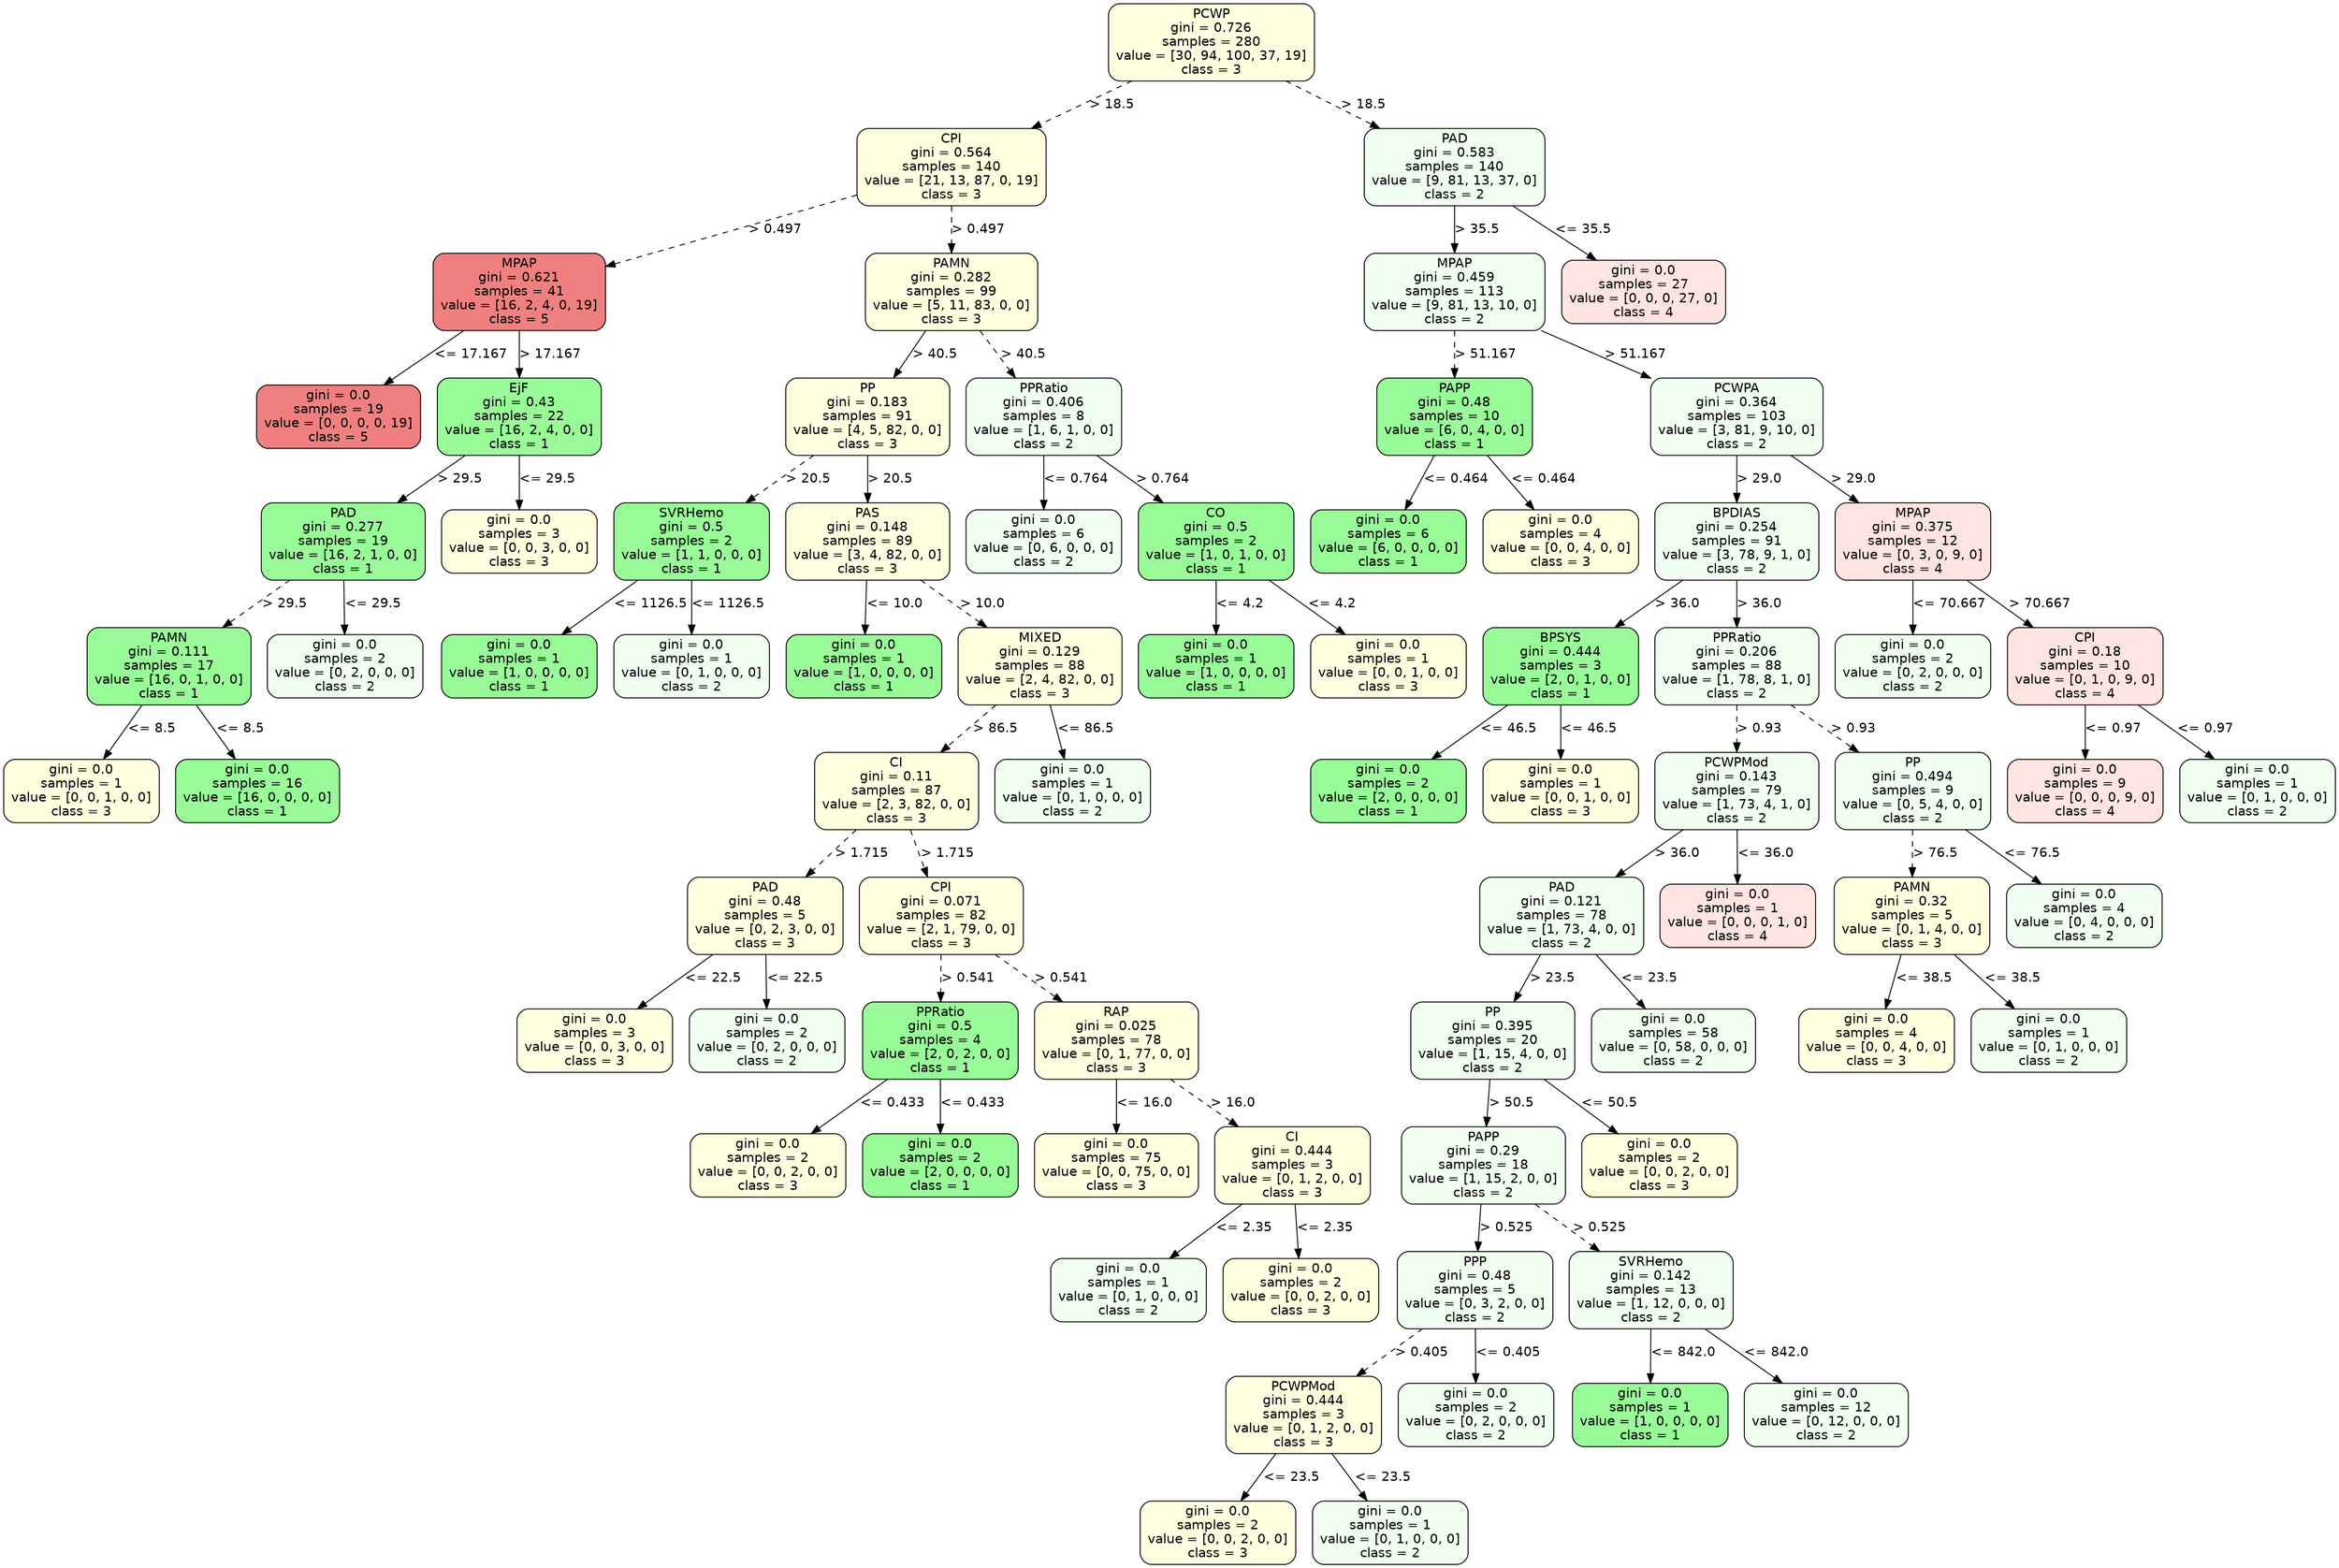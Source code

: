 strict digraph Tree {
	graph [bb="0,0,2139,1676"];
	node [color=black,
		fontname=helvetica,
		label="\N",
		shape=box,
		style="filled, rounded"
	];
	edge [fontname=helvetica];
	0	[fillcolor=lightyellow,
		height=1.1528,
		label="PCWP\ngini = 0.726\nsamples = 280\nvalue = [30, 94, 100, 37, 19]\nclass = 3",
		pos="1151,1634.5",
		width=2.5694];
	1	[fillcolor=lightyellow,
		height=1.1528,
		label="CPI\ngini = 0.564\nsamples = 140\nvalue = [21, 13, 87, 0, 19]\nclass = 3",
		pos="874,1500.5",
		width=2.3611];
	0 -> 1	[label="> 18.5",
		labelangle=45,
		labeldistance=2.5,
		lp="1040.5,1567.5",
		op=">",
		param=18.5,
		pos="e,959.31,1542.2 1066,1593 1035.2,1578.3 1000.2,1561.6 968.56,1546.6",
		style=dashed];
	38	[fillcolor=honeydew,
		height=1.1528,
		label="PAD\ngini = 0.583\nsamples = 140\nvalue = [9, 81, 13, 37, 0]\nclass = 2",
		pos="1348,1500.5",
		width=2.25];
	0 -> 38	[label="> 18.5",
		labelangle=-45,
		labeldistance=2.5,
		lp="1275.5,1567.5",
		op=">",
		param=18.5,
		pos="e,1287.3,1542.2 1211.4,1593 1232.8,1578.7 1257,1562.5 1279,1547.7",
		style=dashed];
	2	[fillcolor=lightcoral,
		height=1.1528,
		label="MPAP\ngini = 0.621\nsamples = 41\nvalue = [16, 2, 4, 0, 19]\nclass = 5",
		pos="473,1366.5",
		width=2.1528];
	1 -> 2	[label="> 0.497",
		lp="709,1433.5",
		op=">",
		param=0.497,
		pos="e,550.78,1393.1 788.96,1471.5 721.8,1449.4 628.41,1418.7 560.6,1396.3",
		style=dashed];
	11	[fillcolor=lightyellow,
		height=1.1528,
		label="PAMN\ngini = 0.282\nsamples = 99\nvalue = [5, 11, 83, 0, 0]\nclass = 3",
		pos="874,1366.5",
		width=2.1528];
	1 -> 11	[label="> 0.497",
		lp="897,1433.5",
		op=">",
		param=0.497,
		pos="e,874,1408.3 874,1458.8 874,1446 874,1431.7 874,1418.3",
		style=dashed];
	3	[fillcolor=lightcoral,
		height=0.94444,
		label="gini = 0.0\nsamples = 19\nvalue = [0, 0, 0, 0, 19]\nclass = 5",
		pos="308,1232.5",
		width=2.0417];
	2 -> 3	[label="<= 17.167",
		lp="427,1299.5",
		op="<=",
		param=17.167,
		pos="e,349.29,1266.5 422.15,1324.8 401.5,1308.3 377.74,1289.3 357.25,1272.9",
		style=solid];
	4	[fillcolor=palegreen,
		height=1.1528,
		label="EjF\ngini = 0.43\nsamples = 22\nvalue = [16, 2, 4, 0, 0]\nclass = 1",
		pos="473,1232.5",
		width=2.0417];
	2 -> 4	[label="> 17.167",
		lp="500,1299.5",
		op=">",
		param=17.167,
		pos="e,473,1274.3 473,1324.8 473,1312 473,1297.7 473,1284.3",
		style=solid];
	5	[fillcolor=palegreen,
		height=1.1528,
		label="PAD\ngini = 0.277\nsamples = 19\nvalue = [16, 2, 1, 0, 0]\nclass = 1",
		pos="311,1098.5",
		width=2.0417];
	4 -> 5	[label="> 29.5",
		lp="416.5,1165.5",
		op=">",
		param=29.5,
		pos="e,360.76,1140 423.07,1190.8 405.9,1176.8 386.53,1161 368.79,1146.6",
		style=solid];
	10	[fillcolor=lightyellow,
		height=0.94444,
		label="gini = 0.0\nsamples = 3\nvalue = [0, 0, 3, 0, 0]\nclass = 3",
		pos="473,1098.5",
		width=1.9444];
	4 -> 10	[label="<= 29.5",
		lp="496.5,1165.5",
		op="<=",
		param=29.5,
		pos="e,473,1132.7 473,1190.8 473,1175.7 473,1158.4 473,1143.1",
		style=solid];
	6	[fillcolor=palegreen,
		height=1.1528,
		label="PAMN\ngini = 0.111\nsamples = 17\nvalue = [16, 0, 1, 0, 0]\nclass = 1",
		pos="151,964.5",
		width=2.0417];
	5 -> 6	[label="> 29.5",
		lp="255.5,1031.5",
		op=">",
		param=29.5,
		pos="e,200.15,1006 261.69,1056.8 244.73,1042.8 225.6,1027 208.07,1012.6",
		style=dashed];
	9	[fillcolor=honeydew,
		height=0.94444,
		label="gini = 0.0\nsamples = 2\nvalue = [0, 2, 0, 0, 0]\nclass = 2",
		pos="313,964.5",
		width=1.9444];
	5 -> 9	[label="<= 29.5",
		lp="336.5,1031.5",
		op="<=",
		param=29.5,
		pos="e,312.5,998.74 311.62,1056.8 311.85,1041.7 312.11,1024.4 312.34,1009.1",
		style=solid];
	7	[fillcolor=lightyellow,
		height=0.94444,
		label="gini = 0.0\nsamples = 1\nvalue = [0, 0, 1, 0, 0]\nclass = 3",
		pos="70,830.5",
		width=1.9444];
	6 -> 7	[label="<= 8.5",
		lp="133,897.5",
		op="<=",
		param=8.5,
		pos="e,90.4,864.74 126.04,922.82 116.39,907.1 105.35,889.11 95.642,873.29",
		style=solid];
	8	[fillcolor=palegreen,
		height=0.94444,
		label="gini = 0.0\nsamples = 16\nvalue = [16, 0, 0, 0, 0]\nclass = 1",
		pos="232,830.5",
		width=2.0417];
	6 -> 8	[label="<= 8.5",
		lp="214,897.5",
		op="<=",
		param=8.5,
		pos="e,211.6,864.74 175.96,922.82 185.61,907.1 196.65,889.11 206.36,873.29",
		style=solid];
	12	[fillcolor=lightyellow,
		height=1.1528,
		label="PP\ngini = 0.183\nsamples = 91\nvalue = [4, 5, 82, 0, 0]\nclass = 3",
		pos="793,1232.5",
		width=2.0417];
	11 -> 12	[label="> 40.5",
		lp="855.5,1299.5",
		op=">",
		param=40.5,
		pos="e,818.02,1274.3 849.04,1324.8 840.95,1311.6 831.9,1296.9 823.46,1283.1",
		style=solid];
	33	[fillcolor=honeydew,
		height=1.1528,
		label="PPRatio\ngini = 0.406\nsamples = 8\nvalue = [1, 6, 1, 0, 0]\nclass = 2",
		pos="955,1232.5",
		width=1.9444];
	11 -> 33	[label="> 40.5",
		lp="936.5,1299.5",
		op=">",
		param=40.5,
		pos="e,929.98,1274.3 898.96,1324.8 907.05,1311.6 916.1,1296.9 924.54,1283.1",
		style=dashed];
	13	[fillcolor=palegreen,
		height=1.1528,
		label="SVRHemo\ngini = 0.5\nsamples = 2\nvalue = [1, 1, 0, 0, 0]\nclass = 1",
		pos="631,1098.5",
		width=1.9444];
	12 -> 13	[label="> 20.5",
		lp="736.5,1165.5",
		op=">",
		param=20.5,
		pos="e,680.76,1140 743.07,1190.8 725.9,1176.8 706.53,1161 688.79,1146.6",
		style=dashed];
	16	[fillcolor=lightyellow,
		height=1.1528,
		label="PAS\ngini = 0.148\nsamples = 89\nvalue = [3, 4, 82, 0, 0]\nclass = 3",
		pos="793,1098.5",
		width=2.0417];
	12 -> 16	[label="> 20.5",
		lp="812.5,1165.5",
		op=">",
		param=20.5,
		pos="e,793,1140.3 793,1190.8 793,1178 793,1163.7 793,1150.3",
		style=solid];
	14	[fillcolor=palegreen,
		height=0.94444,
		label="gini = 0.0\nsamples = 1\nvalue = [1, 0, 0, 0, 0]\nclass = 1",
		pos="473,964.5",
		width=1.9444];
	13 -> 14	[label="<= 1126.5",
		lp="588,1031.5",
		op="<=",
		param=1126.5,
		pos="e,512.53,998.53 582.31,1056.8 562.62,1040.4 539.98,1021.5 520.43,1005.1",
		style=solid];
	15	[fillcolor=honeydew,
		height=0.94444,
		label="gini = 0.0\nsamples = 1\nvalue = [0, 1, 0, 0, 0]\nclass = 2",
		pos="631,964.5",
		width=1.9444];
	13 -> 15	[label="<= 1126.5",
		lp="662,1031.5",
		op="<=",
		param=1126.5,
		pos="e,631,998.74 631,1056.8 631,1041.7 631,1024.4 631,1009.1",
		style=solid];
	17	[fillcolor=palegreen,
		height=0.94444,
		label="gini = 0.0\nsamples = 1\nvalue = [1, 0, 0, 0, 0]\nclass = 1",
		pos="789,964.5",
		width=1.9444];
	16 -> 17	[label="<= 10.0",
		lp="815.5,1031.5",
		op="<=",
		param=10.0,
		pos="e,790.01,998.74 791.77,1056.8 791.31,1041.7 790.79,1024.4 790.32,1009.1",
		style=solid];
	18	[fillcolor=lightyellow,
		height=1.1528,
		label="MIXED\ngini = 0.129\nsamples = 88\nvalue = [2, 4, 82, 0, 0]\nclass = 3",
		pos="951,964.5",
		width=2.0417];
	16 -> 18	[label="> 10.0",
		lp="896.5,1031.5",
		op=">",
		param=10.0,
		pos="e,902.47,1006 841.69,1056.8 858.44,1042.8 877.33,1027 894.64,1012.6",
		style=dashed];
	19	[fillcolor=lightyellow,
		height=1.1528,
		label="CI\ngini = 0.11\nsamples = 87\nvalue = [2, 3, 82, 0, 0]\nclass = 3",
		pos="791,830.5",
		width=2.0417];
	18 -> 19	[label="> 86.5",
		lp="895.5,897.5",
		op=">",
		param=86.5,
		pos="e,840.15,872.05 901.69,922.82 884.73,908.83 865.6,893.04 848.07,878.59",
		style=dashed];
	32	[fillcolor=honeydew,
		height=0.94444,
		label="gini = 0.0\nsamples = 1\nvalue = [0, 1, 0, 0, 0]\nclass = 2",
		pos="953,830.5",
		width=1.9444];
	18 -> 32	[label="<= 86.5",
		lp="976.5,897.5",
		op="<=",
		param=86.5,
		pos="e,952.5,864.74 951.62,922.82 951.85,907.68 952.11,890.44 952.34,875.05",
		style=solid];
	20	[fillcolor=lightyellow,
		height=1.1528,
		label="PAD\ngini = 0.48\nsamples = 5\nvalue = [0, 2, 3, 0, 0]\nclass = 3",
		pos="638,696.5",
		width=1.9444];
	19 -> 20	[label="> 1.715",
		lp="743,763.5",
		op=">",
		param=1.715,
		pos="e,685,738.05 743.85,788.82 727.63,774.83 709.34,759.04 692.58,744.59",
		style=dashed];
	23	[fillcolor=lightyellow,
		height=1.1528,
		label="CPI\ngini = 0.071\nsamples = 82\nvalue = [2, 1, 79, 0, 0]\nclass = 3",
		pos="800,696.5",
		width=2.0417];
	19 -> 23	[label="> 1.715",
		lp="819,763.5",
		op=">",
		param=1.715,
		pos="e,797.22,738.27 793.77,788.82 794.65,776.02 795.62,761.73 796.54,748.32",
		style=dashed];
	21	[fillcolor=lightyellow,
		height=0.94444,
		label="gini = 0.0\nsamples = 3\nvalue = [0, 0, 3, 0, 0]\nclass = 3",
		pos="482,562.5",
		width=1.9444];
	20 -> 21	[label="<= 22.5",
		lp="588.5,629.5",
		op="<=",
		param=22.5,
		pos="e,521.03,596.53 589.92,654.82 570.49,638.37 548.13,619.46 528.82,603.12",
		style=solid];
	22	[fillcolor=honeydew,
		height=0.94444,
		label="gini = 0.0\nsamples = 2\nvalue = [0, 2, 0, 0, 0]\nclass = 2",
		pos="640,562.5",
		width=1.9444];
	20 -> 22	[label="<= 22.5",
		lp="663.5,629.5",
		op="<=",
		param=22.5,
		pos="e,639.5,596.74 638.62,654.82 638.85,639.68 639.11,622.44 639.34,607.05",
		style=solid];
	24	[fillcolor=palegreen,
		height=1.1528,
		label="PPRatio\ngini = 0.5\nsamples = 4\nvalue = [2, 0, 2, 0, 0]\nclass = 1",
		pos="798,562.5",
		width=1.9444];
	23 -> 24	[label="> 0.541",
		lp="823,629.5",
		op=">",
		param=0.541,
		pos="e,798.62,604.27 799.38,654.82 799.19,642.02 798.97,627.73 798.77,614.32",
		style=dashed];
	27	[fillcolor=lightyellow,
		height=1.1528,
		label="RAP\ngini = 0.025\nsamples = 78\nvalue = [0, 1, 77, 0, 0]\nclass = 3",
		pos="960,562.5",
		width=2.0417];
	23 -> 27	[label="> 0.541",
		lp="908,629.5",
		op=">",
		param=0.541,
		pos="e,910.85,604.05 849.31,654.82 866.27,640.83 885.4,625.04 902.93,610.59",
		style=dashed];
	25	[fillcolor=lightyellow,
		height=0.94444,
		label="gini = 0.0\nsamples = 2\nvalue = [0, 0, 2, 0, 0]\nclass = 3",
		pos="640,428.5",
		width=1.9444];
	24 -> 25	[label="<= 0.433",
		lp="751.5,495.5",
		op="<=",
		param=0.433,
		pos="e,679.53,462.53 749.31,520.82 729.62,504.37 706.98,485.46 687.43,469.12",
		style=solid];
	26	[fillcolor=palegreen,
		height=0.94444,
		label="gini = 0.0\nsamples = 2\nvalue = [2, 0, 0, 0, 0]\nclass = 1",
		pos="798,428.5",
		width=1.9444];
	24 -> 26	[label="<= 0.433",
		lp="825.5,495.5",
		op="<=",
		param=0.433,
		pos="e,798,462.74 798,520.82 798,505.68 798,488.44 798,473.05",
		style=solid];
	28	[fillcolor=lightyellow,
		height=0.94444,
		label="gini = 0.0\nsamples = 75\nvalue = [0, 0, 75, 0, 0]\nclass = 3",
		pos="960,428.5",
		width=2.0417];
	27 -> 28	[label="<= 16.0",
		lp="983.5,495.5",
		op="<=",
		param=16.0,
		pos="e,960,462.74 960,520.82 960,505.68 960,488.44 960,473.05",
		style=solid];
	29	[fillcolor=lightyellow,
		height=1.1528,
		label="CI\ngini = 0.444\nsamples = 3\nvalue = [0, 1, 2, 0, 0]\nclass = 3",
		pos="1122,428.5",
		width=1.9444];
	27 -> 29	[label="> 16.0",
		lp="1065.5,495.5",
		op=">",
		param=16.0,
		pos="e,1072.2,470.05 1009.9,520.82 1027.1,506.83 1046.5,491.04 1064.2,476.59",
		style=dashed];
	30	[fillcolor=honeydew,
		height=0.94444,
		label="gini = 0.0\nsamples = 1\nvalue = [0, 1, 0, 0, 0]\nclass = 2",
		pos="978,294.5",
		width=1.9444];
	29 -> 30	[label="<= 2.35",
		lp="1078.5,361.5",
		op="<=",
		param=2.35,
		pos="e,1014.3,328.74 1077.6,386.82 1059.8,370.51 1039.4,351.78 1021.7,335.54",
		style=solid];
	31	[fillcolor=lightyellow,
		height=0.94444,
		label="gini = 0.0\nsamples = 2\nvalue = [0, 0, 2, 0, 0]\nclass = 3",
		pos="1136,294.5",
		width=1.9444];
	29 -> 31	[label="<= 2.35",
		lp="1153.5,361.5",
		op="<=",
		param=2.35,
		pos="e,1132.5,328.74 1126.3,386.82 1127.9,371.68 1129.7,354.44 1131.4,339.05",
		style=solid];
	34	[fillcolor=honeydew,
		height=0.94444,
		label="gini = 0.0\nsamples = 6\nvalue = [0, 6, 0, 0, 0]\nclass = 2",
		pos="955,1098.5",
		width=1.9444];
	33 -> 34	[label="<= 0.764",
		lp="982.5,1165.5",
		op="<=",
		param=0.764,
		pos="e,955,1132.7 955,1190.8 955,1175.7 955,1158.4 955,1143.1",
		style=solid];
	35	[fillcolor=palegreen,
		height=1.1528,
		label="CO\ngini = 0.5\nsamples = 2\nvalue = [1, 0, 1, 0, 0]\nclass = 1",
		pos="1113,1098.5",
		width=1.9444];
	33 -> 35	[label="> 0.764",
		lp="1062,1165.5",
		op=">",
		param=0.764,
		pos="e,1064.5,1140 1003.7,1190.8 1020.4,1176.8 1039.3,1161 1056.6,1146.6",
		style=solid];
	36	[fillcolor=palegreen,
		height=0.94444,
		label="gini = 0.0\nsamples = 1\nvalue = [1, 0, 0, 0, 0]\nclass = 1",
		pos="1113,964.5",
		width=1.9444];
	35 -> 36	[label="<= 4.2",
		lp="1133,1031.5",
		op="<=",
		param=4.2,
		pos="e,1113,998.74 1113,1056.8 1113,1041.7 1113,1024.4 1113,1009.1",
		style=solid];
	37	[fillcolor=lightyellow,
		height=0.94444,
		label="gini = 0.0\nsamples = 1\nvalue = [0, 0, 1, 0, 0]\nclass = 3",
		pos="1271,964.5",
		width=1.9444];
	35 -> 37	[label="<= 4.2",
		lp="1217,1031.5",
		op="<=",
		param=4.2,
		pos="e,1231.5,998.53 1161.7,1056.8 1181.4,1040.4 1204,1021.5 1223.6,1005.1",
		style=solid];
	39	[fillcolor=honeydew,
		height=1.1528,
		label="MPAP\ngini = 0.459\nsamples = 113\nvalue = [9, 81, 13, 10, 0]\nclass = 2",
		pos="1348,1366.5",
		width=2.25];
	38 -> 39	[label="> 35.5",
		lp="1367.5,1433.5",
		op=">",
		param=35.5,
		pos="e,1348,1408.3 1348,1458.8 1348,1446 1348,1431.7 1348,1418.3",
		style=solid];
	74	[fillcolor=mistyrose,
		height=0.94444,
		label="gini = 0.0\nsamples = 27\nvalue = [0, 0, 0, 27, 0]\nclass = 4",
		pos="1521,1366.5",
		width=2.0417];
	38 -> 74	[label="<= 35.5",
		lp="1463.5,1433.5",
		op="<=",
		param=35.5,
		pos="e,1477.7,1400.5 1401.3,1458.8 1423.1,1442.2 1448.1,1423.1 1469.6,1406.7",
		style=solid];
	40	[fillcolor=palegreen,
		height=1.1528,
		label="PAPP\ngini = 0.48\nsamples = 10\nvalue = [6, 0, 4, 0, 0]\nclass = 1",
		pos="1348,1232.5",
		width=1.9444];
	39 -> 40	[label="> 51.167",
		lp="1375,1299.5",
		op=">",
		param=51.167,
		pos="e,1348,1274.3 1348,1324.8 1348,1312 1348,1297.7 1348,1284.3",
		style=dashed];
	43	[fillcolor=honeydew,
		height=1.1528,
		label="PCWPA\ngini = 0.364\nsamples = 103\nvalue = [3, 81, 9, 10, 0]\nclass = 2",
		pos="1591,1232.5",
		width=2.1528];
	39 -> 43	[label="> 51.167",
		lp="1504,1299.5",
		op=">",
		param=51.167,
		pos="e,1516.2,1274.2 1422.6,1325 1449.4,1310.4 1479.8,1293.9 1507.3,1278.9",
		style=solid];
	41	[fillcolor=palegreen,
		height=0.94444,
		label="gini = 0.0\nsamples = 6\nvalue = [6, 0, 0, 0, 0]\nclass = 1",
		pos="1271,1098.5",
		width=1.9444];
	40 -> 41	[label="<= 0.464",
		lp="1339.5,1165.5",
		op="<=",
		param=0.464,
		pos="e,1290.4,1132.7 1324.3,1190.8 1315.2,1175.2 1304.8,1157.4 1295.6,1141.7",
		style=solid];
	42	[fillcolor=lightyellow,
		height=0.94444,
		label="gini = 0.0\nsamples = 4\nvalue = [0, 0, 4, 0, 0]\nclass = 3",
		pos="1429,1098.5",
		width=1.9444];
	40 -> 42	[label="<= 0.464",
		lp="1418.5,1165.5",
		op="<=",
		param=0.464,
		pos="e,1408.6,1132.7 1373,1190.8 1382.6,1175.1 1393.6,1157.1 1403.4,1141.3",
		style=solid];
	44	[fillcolor=honeydew,
		height=1.1528,
		label="BPDIAS\ngini = 0.254\nsamples = 91\nvalue = [3, 78, 9, 1, 0]\nclass = 2",
		pos="1591,1098.5",
		width=2.0417];
	43 -> 44	[label="> 29.0",
		lp="1610.5,1165.5",
		op=">",
		param=29.0,
		pos="e,1591,1140.3 1591,1190.8 1591,1178 1591,1163.7 1591,1150.3",
		style=solid];
	69	[fillcolor=mistyrose,
		height=1.1528,
		label="MPAP\ngini = 0.375\nsamples = 12\nvalue = [0, 3, 0, 9, 0]\nclass = 4",
		pos="1753,1098.5",
		width=1.9444];
	43 -> 69	[label="> 29.0",
		lp="1696.5,1165.5",
		op=">",
		param=29.0,
		pos="e,1703.2,1140 1640.9,1190.8 1658.1,1176.8 1677.5,1161 1695.2,1146.6",
		style=solid];
	45	[fillcolor=palegreen,
		height=1.1528,
		label="BPSYS\ngini = 0.444\nsamples = 3\nvalue = [2, 0, 1, 0, 0]\nclass = 1",
		pos="1429,964.5",
		width=1.9444];
	44 -> 45	[label="> 36.0",
		lp="1534.5,1031.5",
		op=">",
		param=36.0,
		pos="e,1478.8,1006 1541.1,1056.8 1523.9,1042.8 1504.5,1027 1486.8,1012.6",
		style=solid];
	48	[fillcolor=honeydew,
		height=1.1528,
		label="PPRatio\ngini = 0.206\nsamples = 88\nvalue = [1, 78, 8, 1, 0]\nclass = 2",
		pos="1591,964.5",
		width=2.0417];
	44 -> 48	[label="> 36.0",
		lp="1610.5,1031.5",
		op=">",
		param=36.0,
		pos="e,1591,1006.3 1591,1056.8 1591,1044 1591,1029.7 1591,1016.3",
		style=solid];
	46	[fillcolor=palegreen,
		height=0.94444,
		label="gini = 0.0\nsamples = 2\nvalue = [2, 0, 0, 0, 0]\nclass = 1",
		pos="1271,830.5",
		width=1.9444];
	45 -> 46	[label="<= 46.5",
		lp="1378.5,897.5",
		op="<=",
		param=46.5,
		pos="e,1310.5,864.53 1380.3,922.82 1360.6,906.37 1338,887.46 1318.4,871.12",
		style=solid];
	47	[fillcolor=lightyellow,
		height=0.94444,
		label="gini = 0.0\nsamples = 1\nvalue = [0, 0, 1, 0, 0]\nclass = 3",
		pos="1429,830.5",
		width=1.9444];
	45 -> 47	[label="<= 46.5",
		lp="1452.5,897.5",
		op="<=",
		param=46.5,
		pos="e,1429,864.74 1429,922.82 1429,907.68 1429,890.44 1429,875.05",
		style=solid];
	49	[fillcolor=honeydew,
		height=1.1528,
		label="PCWPMod\ngini = 0.143\nsamples = 79\nvalue = [1, 73, 4, 1, 0]\nclass = 2",
		pos="1591,830.5",
		width=2.0417];
	48 -> 49	[label="> 0.93",
		lp="1610.5,897.5",
		op=">",
		param=0.93,
		pos="e,1591,872.27 1591,922.82 1591,910.02 1591,895.73 1591,882.32",
		style=dashed];
	64	[fillcolor=honeydew,
		height=1.1528,
		label="PP\ngini = 0.494\nsamples = 9\nvalue = [0, 5, 4, 0, 0]\nclass = 2",
		pos="1753,830.5",
		width=1.9444];
	48 -> 64	[label="> 0.93",
		lp="1696.5,897.5",
		op=">",
		param=0.93,
		pos="e,1703.2,872.05 1640.9,922.82 1658.1,908.83 1677.5,893.04 1695.2,878.59",
		style=dashed];
	50	[fillcolor=honeydew,
		height=1.1528,
		label="PAD\ngini = 0.121\nsamples = 78\nvalue = [1, 73, 4, 0, 0]\nclass = 2",
		pos="1430,696.5",
		width=2.0417];
	49 -> 50	[label="> 36.0",
		lp="1535.5,763.5",
		op=">",
		param=36.0,
		pos="e,1479.5,738.05 1541.4,788.82 1524.3,774.83 1505.1,759.04 1487.4,744.59",
		style=solid];
	63	[fillcolor=mistyrose,
		height=0.94444,
		label="gini = 0.0\nsamples = 1\nvalue = [0, 0, 0, 1, 0]\nclass = 4",
		pos="1592,696.5",
		width=1.9444];
	49 -> 63	[label="<= 36.0",
		lp="1615.5,763.5",
		op="<=",
		param=36.0,
		pos="e,1591.7,730.74 1591.3,788.82 1591.4,773.68 1591.6,756.44 1591.7,741.05",
		style=solid];
	51	[fillcolor=honeydew,
		height=1.1528,
		label="PP\ngini = 0.395\nsamples = 20\nvalue = [1, 15, 4, 0, 0]\nclass = 2",
		pos="1325,562.5",
		width=2.0417];
	50 -> 51	[label="> 23.5",
		lp="1400.5,629.5",
		op=">",
		param=23.5,
		pos="e,1357.4,604.27 1397.6,654.82 1387,641.39 1375,626.32 1363.9,612.35",
		style=solid];
	62	[fillcolor=honeydew,
		height=0.94444,
		label="gini = 0.0\nsamples = 58\nvalue = [0, 58, 0, 0, 0]\nclass = 2",
		pos="1490,562.5",
		width=2.0417];
	50 -> 62	[label="<= 23.5",
		lp="1485.5,629.5",
		op="<=",
		param=23.5,
		pos="e,1474.9,596.74 1448.5,654.82 1455.5,639.39 1463.5,621.78 1470.6,606.17",
		style=solid];
	52	[fillcolor=honeydew,
		height=1.1528,
		label="PAPP\ngini = 0.29\nsamples = 18\nvalue = [1, 15, 2, 0, 0]\nclass = 2",
		pos="1311,428.5",
		width=2.0417];
	51 -> 52	[label="> 50.5",
		lp="1338.5,495.5",
		op=">",
		param=50.5,
		pos="e,1315.3,470.27 1320.7,520.82 1319.3,508.02 1317.8,493.73 1316.4,480.32",
		style=solid];
	61	[fillcolor=lightyellow,
		height=0.94444,
		label="gini = 0.0\nsamples = 2\nvalue = [0, 0, 2, 0, 0]\nclass = 3",
		pos="1473,428.5",
		width=1.9444];
	51 -> 61	[label="<= 50.5",
		lp="1427.5,495.5",
		op="<=",
		param=50.5,
		pos="e,1435.7,462.74 1370.6,520.82 1388.9,504.51 1409.9,485.78 1428.1,469.54",
		style=solid];
	53	[fillcolor=honeydew,
		height=1.1528,
		label="PPP\ngini = 0.48\nsamples = 5\nvalue = [0, 3, 2, 0, 0]\nclass = 2",
		pos="1296,294.5",
		width=1.9444];
	52 -> 53	[label="> 0.525",
		lp="1327,361.5",
		op=">",
		param=0.525,
		pos="e,1300.6,336.27 1306.4,386.82 1304.9,374.02 1303.3,359.73 1301.8,346.32",
		style=solid];
	58	[fillcolor=honeydew,
		height=1.1528,
		label="SVRHemo\ngini = 0.142\nsamples = 13\nvalue = [1, 12, 0, 0, 0]\nclass = 2",
		pos="1458,294.5",
		width=2.0417];
	52 -> 58	[label="> 0.525",
		lp="1412,361.5",
		op=">",
		param=0.525,
		pos="e,1412.8,336.05 1356.3,386.82 1371.7,372.95 1389.1,357.33 1405.1,342.98",
		style=dashed];
	54	[fillcolor=lightyellow,
		height=1.1528,
		label="PCWPMod\ngini = 0.444\nsamples = 3\nvalue = [0, 1, 2, 0, 0]\nclass = 3",
		pos="1139,160.5",
		width=1.9444];
	53 -> 54	[label="> 0.405",
		lp="1246,227.5",
		op=">",
		param=0.405,
		pos="e,1187.2,202.05 1247.6,252.82 1231,238.83 1212.2,223.04 1195,208.59",
		style=dashed];
	57	[fillcolor=honeydew,
		height=0.94444,
		label="gini = 0.0\nsamples = 2\nvalue = [0, 2, 0, 0, 0]\nclass = 2",
		pos="1297,160.5",
		width=1.9444];
	53 -> 57	[label="<= 0.405",
		lp="1324.5,227.5",
		op="<=",
		param=0.405,
		pos="e,1296.7,194.74 1296.3,252.82 1296.4,237.68 1296.6,220.44 1296.7,205.05",
		style=solid];
	55	[fillcolor=lightyellow,
		height=0.94444,
		label="gini = 0.0\nsamples = 2\nvalue = [0, 0, 2, 0, 0]\nclass = 3",
		pos="1060,34",
		width=1.9444];
	54 -> 55	[label="<= 23.5",
		lp="1125.5,93.5",
		op="<=",
		param=23.5,
		pos="e,1081.2,68.379 1113.1,118.73 1104.6,105.35 1095.2,90.465 1086.6,76.995",
		style=solid];
	56	[fillcolor=honeydew,
		height=0.94444,
		label="gini = 0.0\nsamples = 1\nvalue = [0, 1, 0, 0, 0]\nclass = 2",
		pos="1218,34",
		width=1.9444];
	54 -> 56	[label="<= 23.5",
		lp="1209.5,93.5",
		op="<=",
		param=23.5,
		pos="e,1196.8,68.379 1164.9,118.73 1173.4,105.35 1182.8,90.465 1191.4,76.995",
		style=solid];
	59	[fillcolor=palegreen,
		height=0.94444,
		label="gini = 0.0\nsamples = 1\nvalue = [1, 0, 0, 0, 0]\nclass = 1",
		pos="1457,160.5",
		width=1.9444];
	58 -> 59	[label="<= 842.0",
		lp="1485.5,227.5",
		op="<=",
		param=842.0,
		pos="e,1457.3,194.74 1457.7,252.82 1457.6,237.68 1457.4,220.44 1457.3,205.05",
		style=solid];
	60	[fillcolor=honeydew,
		height=0.94444,
		label="gini = 0.0\nsamples = 12\nvalue = [0, 12, 0, 0, 0]\nclass = 2",
		pos="1619,160.5",
		width=2.0417];
	58 -> 60	[label="<= 842.0",
		lp="1571.5,227.5",
		op="<=",
		param=842.0,
		pos="e,1578.7,194.53 1507.6,252.82 1527.8,236.3 1551,217.29 1570.9,200.9",
		style=solid];
	65	[fillcolor=lightyellow,
		height=1.1528,
		label="PAMN\ngini = 0.32\nsamples = 5\nvalue = [0, 1, 4, 0, 0]\nclass = 3",
		pos="1751,696.5",
		width=1.9444];
	64 -> 65	[label="> 76.5",
		lp="1772.5,763.5",
		op=">",
		param=76.5,
		pos="e,1751.6,738.27 1752.4,788.82 1752.2,776.02 1752,761.73 1751.8,748.32",
		style=dashed];
	68	[fillcolor=honeydew,
		height=0.94444,
		label="gini = 0.0\nsamples = 4\nvalue = [0, 4, 0, 0, 0]\nclass = 2",
		pos="1909,696.5",
		width=1.9444];
	64 -> 68	[label="<= 76.5",
		lp="1859.5,763.5",
		op="<=",
		param=76.5,
		pos="e,1870,730.53 1801.1,788.82 1820.5,772.37 1842.9,753.46 1862.2,737.12",
		style=solid];
	66	[fillcolor=lightyellow,
		height=0.94444,
		label="gini = 0.0\nsamples = 4\nvalue = [0, 0, 4, 0, 0]\nclass = 3",
		pos="1714,562.5",
		width=1.9444];
	65 -> 66	[label="<= 38.5",
		lp="1757.5,629.5",
		op="<=",
		param=38.5,
		pos="e,1723.3,596.74 1739.6,654.82 1735.3,639.53 1730.4,622.11 1726.1,606.61",
		style=solid];
	67	[fillcolor=honeydew,
		height=0.94444,
		label="gini = 0.0\nsamples = 1\nvalue = [0, 1, 0, 0, 0]\nclass = 2",
		pos="1872,562.5",
		width=1.9444];
	65 -> 67	[label="<= 38.5",
		lp="1839.5,629.5",
		op="<=",
		param=38.5,
		pos="e,1841.5,596.74 1788.3,654.82 1803,638.8 1819.8,620.45 1834.5,604.41",
		style=solid];
	70	[fillcolor=honeydew,
		height=0.94444,
		label="gini = 0.0\nsamples = 2\nvalue = [0, 2, 0, 0, 0]\nclass = 2",
		pos="1753,964.5",
		width=1.9444];
	69 -> 70	[label="<= 70.667",
		lp="1784,1031.5",
		op="<=",
		param=70.667,
		pos="e,1753,998.74 1753,1056.8 1753,1041.7 1753,1024.4 1753,1009.1",
		style=solid];
	71	[fillcolor=mistyrose,
		height=1.1528,
		label="CPI\ngini = 0.18\nsamples = 10\nvalue = [0, 1, 0, 9, 0]\nclass = 4",
		pos="1911,964.5",
		width=1.9444];
	69 -> 71	[label="> 70.667",
		lp="1864,1031.5",
		op=">",
		param=70.667,
		pos="e,1862.5,1006 1801.7,1056.8 1818.4,1042.8 1837.3,1027 1854.6,1012.6",
		style=solid];
	72	[fillcolor=mistyrose,
		height=0.94444,
		label="gini = 0.0\nsamples = 9\nvalue = [0, 0, 0, 9, 0]\nclass = 4",
		pos="1911,830.5",
		width=1.9444];
	71 -> 72	[label="<= 0.97",
		lp="1934.5,897.5",
		op="<=",
		param=0.97,
		pos="e,1911,864.74 1911,922.82 1911,907.68 1911,890.44 1911,875.05",
		style=solid];
	73	[fillcolor=honeydew,
		height=0.94444,
		label="gini = 0.0\nsamples = 1\nvalue = [0, 1, 0, 0, 0]\nclass = 2",
		pos="2069,830.5",
		width=1.9444];
	71 -> 73	[label="<= 0.97",
		lp="2018.5,897.5",
		op="<=",
		param=0.97,
		pos="e,2029.5,864.53 1959.7,922.82 1979.4,906.37 2002,887.46 2021.6,871.12",
		style=solid];
}
